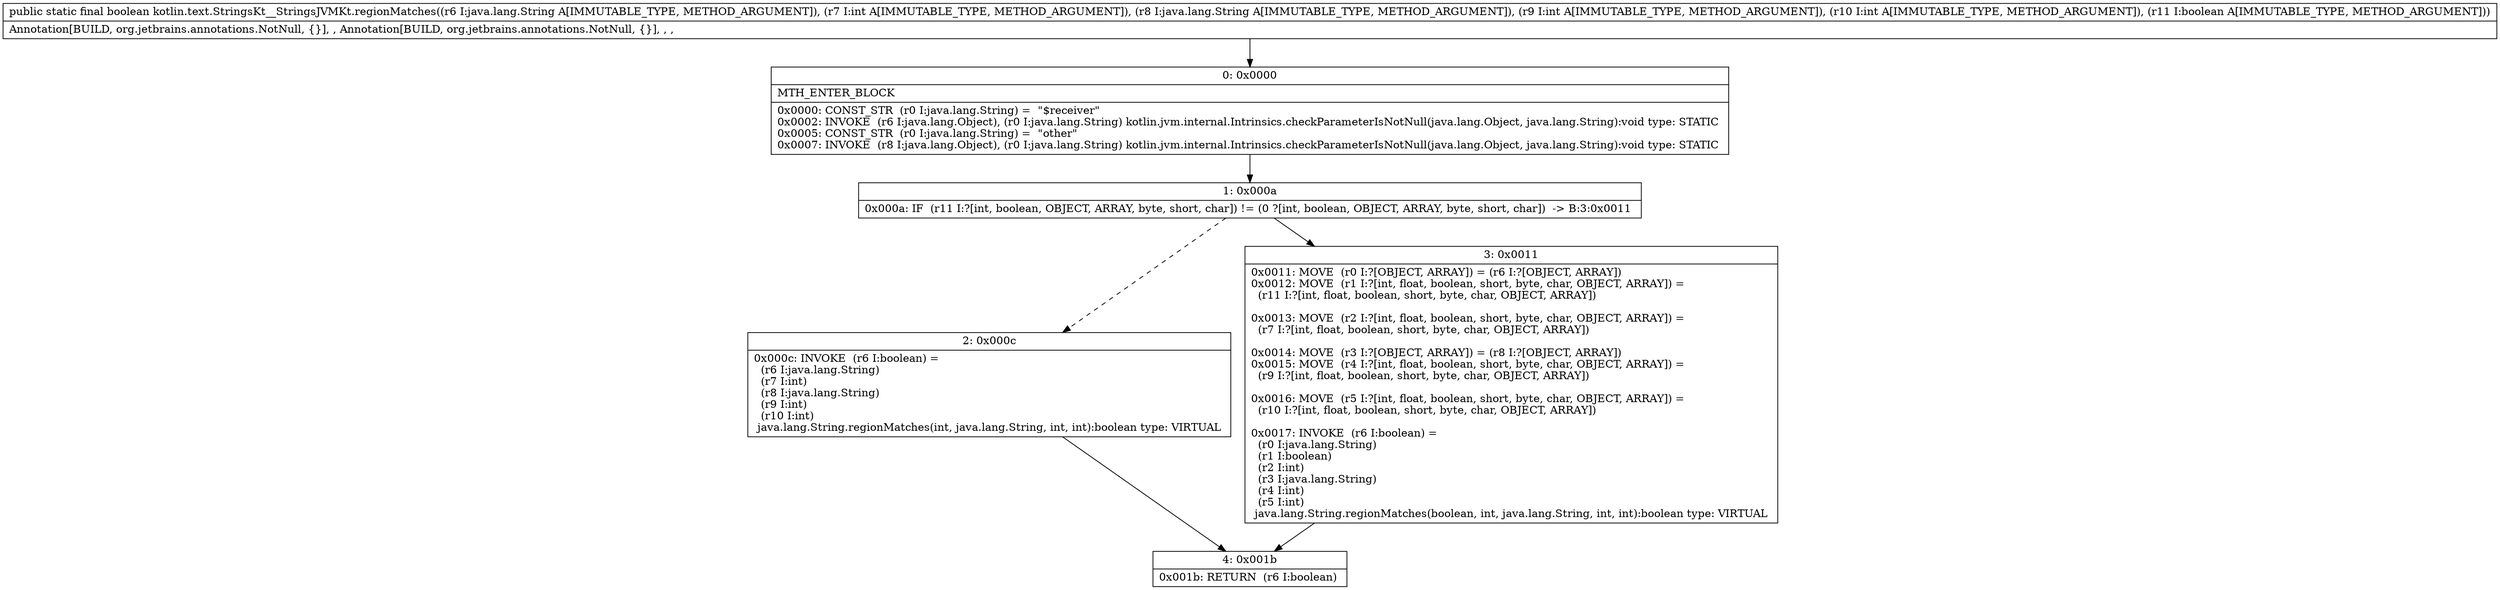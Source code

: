 digraph "CFG forkotlin.text.StringsKt__StringsJVMKt.regionMatches(Ljava\/lang\/String;ILjava\/lang\/String;IIZ)Z" {
Node_0 [shape=record,label="{0\:\ 0x0000|MTH_ENTER_BLOCK\l|0x0000: CONST_STR  (r0 I:java.lang.String) =  \"$receiver\" \l0x0002: INVOKE  (r6 I:java.lang.Object), (r0 I:java.lang.String) kotlin.jvm.internal.Intrinsics.checkParameterIsNotNull(java.lang.Object, java.lang.String):void type: STATIC \l0x0005: CONST_STR  (r0 I:java.lang.String) =  \"other\" \l0x0007: INVOKE  (r8 I:java.lang.Object), (r0 I:java.lang.String) kotlin.jvm.internal.Intrinsics.checkParameterIsNotNull(java.lang.Object, java.lang.String):void type: STATIC \l}"];
Node_1 [shape=record,label="{1\:\ 0x000a|0x000a: IF  (r11 I:?[int, boolean, OBJECT, ARRAY, byte, short, char]) != (0 ?[int, boolean, OBJECT, ARRAY, byte, short, char])  \-\> B:3:0x0011 \l}"];
Node_2 [shape=record,label="{2\:\ 0x000c|0x000c: INVOKE  (r6 I:boolean) = \l  (r6 I:java.lang.String)\l  (r7 I:int)\l  (r8 I:java.lang.String)\l  (r9 I:int)\l  (r10 I:int)\l java.lang.String.regionMatches(int, java.lang.String, int, int):boolean type: VIRTUAL \l}"];
Node_3 [shape=record,label="{3\:\ 0x0011|0x0011: MOVE  (r0 I:?[OBJECT, ARRAY]) = (r6 I:?[OBJECT, ARRAY]) \l0x0012: MOVE  (r1 I:?[int, float, boolean, short, byte, char, OBJECT, ARRAY]) = \l  (r11 I:?[int, float, boolean, short, byte, char, OBJECT, ARRAY])\l \l0x0013: MOVE  (r2 I:?[int, float, boolean, short, byte, char, OBJECT, ARRAY]) = \l  (r7 I:?[int, float, boolean, short, byte, char, OBJECT, ARRAY])\l \l0x0014: MOVE  (r3 I:?[OBJECT, ARRAY]) = (r8 I:?[OBJECT, ARRAY]) \l0x0015: MOVE  (r4 I:?[int, float, boolean, short, byte, char, OBJECT, ARRAY]) = \l  (r9 I:?[int, float, boolean, short, byte, char, OBJECT, ARRAY])\l \l0x0016: MOVE  (r5 I:?[int, float, boolean, short, byte, char, OBJECT, ARRAY]) = \l  (r10 I:?[int, float, boolean, short, byte, char, OBJECT, ARRAY])\l \l0x0017: INVOKE  (r6 I:boolean) = \l  (r0 I:java.lang.String)\l  (r1 I:boolean)\l  (r2 I:int)\l  (r3 I:java.lang.String)\l  (r4 I:int)\l  (r5 I:int)\l java.lang.String.regionMatches(boolean, int, java.lang.String, int, int):boolean type: VIRTUAL \l}"];
Node_4 [shape=record,label="{4\:\ 0x001b|0x001b: RETURN  (r6 I:boolean) \l}"];
MethodNode[shape=record,label="{public static final boolean kotlin.text.StringsKt__StringsJVMKt.regionMatches((r6 I:java.lang.String A[IMMUTABLE_TYPE, METHOD_ARGUMENT]), (r7 I:int A[IMMUTABLE_TYPE, METHOD_ARGUMENT]), (r8 I:java.lang.String A[IMMUTABLE_TYPE, METHOD_ARGUMENT]), (r9 I:int A[IMMUTABLE_TYPE, METHOD_ARGUMENT]), (r10 I:int A[IMMUTABLE_TYPE, METHOD_ARGUMENT]), (r11 I:boolean A[IMMUTABLE_TYPE, METHOD_ARGUMENT]))  | Annotation[BUILD, org.jetbrains.annotations.NotNull, \{\}], , Annotation[BUILD, org.jetbrains.annotations.NotNull, \{\}], , , \l}"];
MethodNode -> Node_0;
Node_0 -> Node_1;
Node_1 -> Node_2[style=dashed];
Node_1 -> Node_3;
Node_2 -> Node_4;
Node_3 -> Node_4;
}

